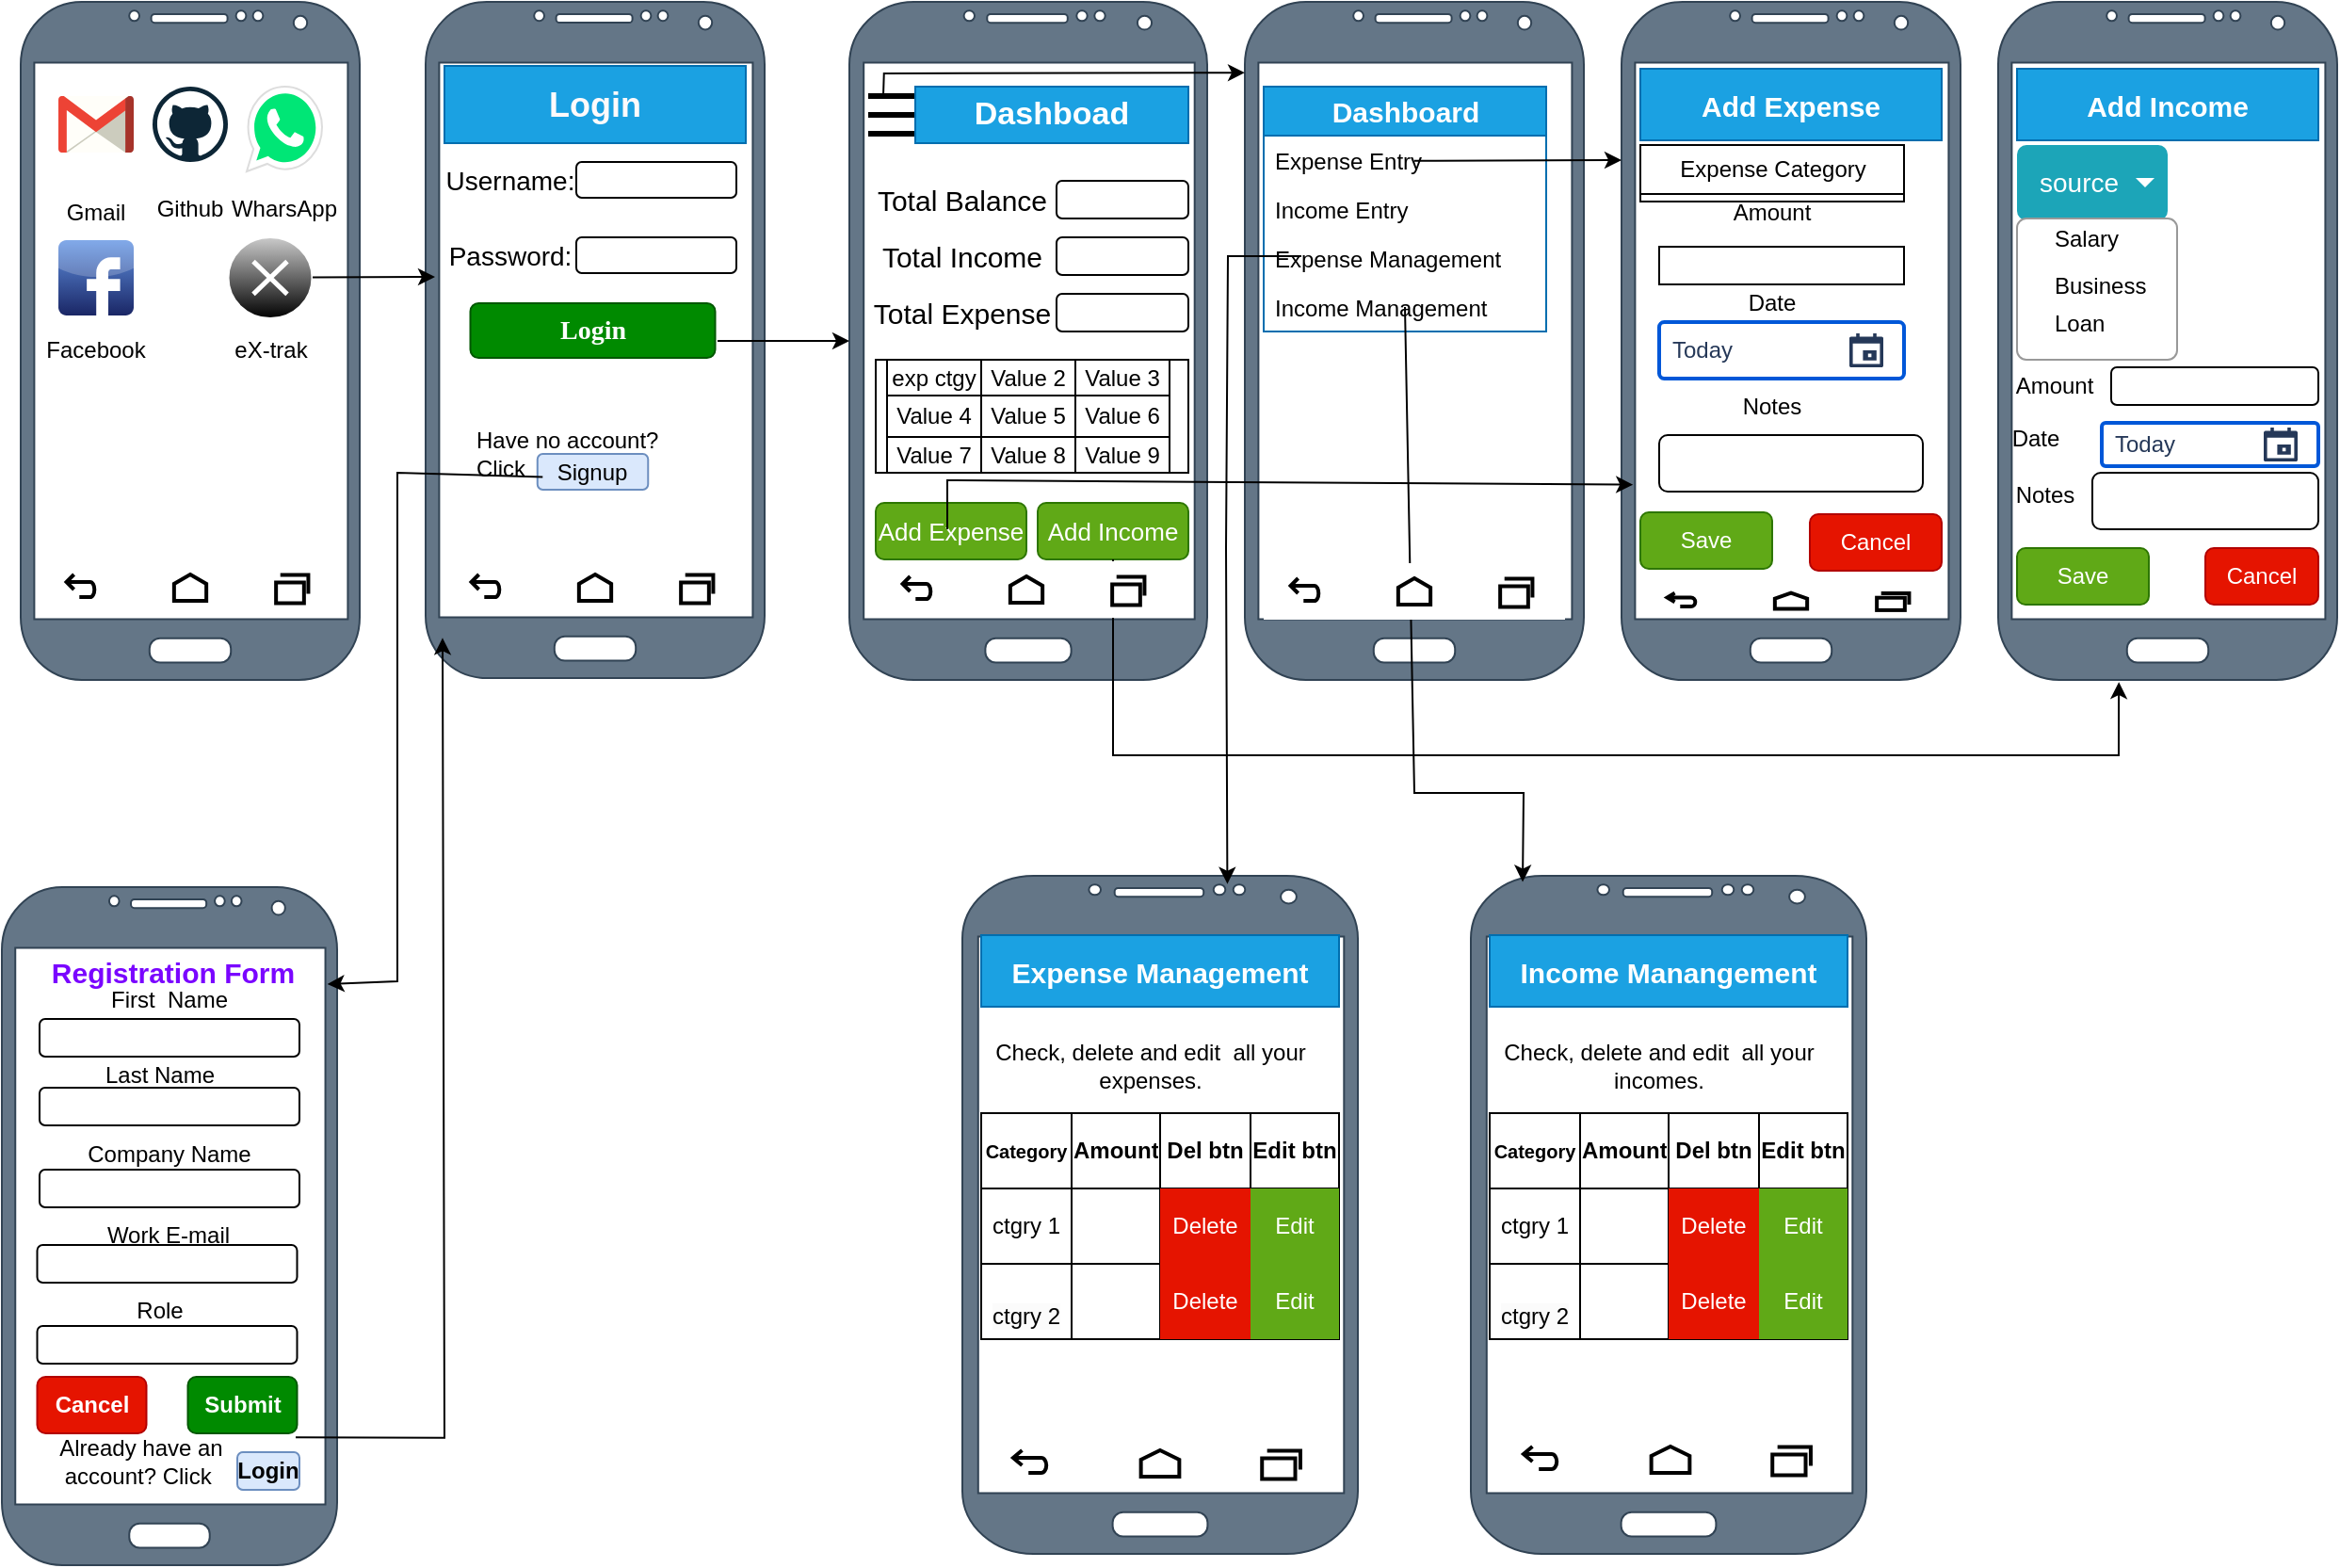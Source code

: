 <mxfile version="21.6.8" type="device">
  <diagram name="Page-1" id="UEpwQa75QT5l1mynbyUQ">
    <mxGraphModel dx="1051" dy="484" grid="1" gridSize="10" guides="1" tooltips="1" connect="1" arrows="1" fold="1" page="1" pageScale="1" pageWidth="850" pageHeight="1100" math="0" shadow="0">
      <root>
        <mxCell id="0" />
        <mxCell id="1" parent="0" />
        <mxCell id="tDKxLC9NvCPeBoZ4eB3s-1" value="" style="verticalLabelPosition=bottom;verticalAlign=top;html=1;shadow=0;dashed=0;strokeWidth=1;shape=mxgraph.android.phone2;strokeColor=#314354;fillColor=#647687;fontColor=#ffffff;" parent="1" vertex="1">
          <mxGeometry x="10" y="10" width="180" height="360" as="geometry" />
        </mxCell>
        <mxCell id="tDKxLC9NvCPeBoZ4eB3s-2" value="" style="verticalLabelPosition=bottom;verticalAlign=top;html=1;shadow=0;dashed=0;strokeWidth=1;shape=mxgraph.android.phone2;strokeColor=#314354;fillColor=#647687;fontColor=#ffffff;" parent="1" vertex="1">
          <mxGeometry x="510" y="474" width="210" height="360" as="geometry" />
        </mxCell>
        <mxCell id="tDKxLC9NvCPeBoZ4eB3s-4" value="" style="verticalLabelPosition=bottom;verticalAlign=top;html=1;shadow=0;dashed=0;strokeWidth=1;shape=mxgraph.android.phone2;strokeColor=#314354;fillColor=#647687;fontColor=#ffffff;" parent="1" vertex="1">
          <mxGeometry x="225" y="10" width="180" height="359" as="geometry" />
        </mxCell>
        <mxCell id="tDKxLC9NvCPeBoZ4eB3s-5" value="" style="verticalLabelPosition=bottom;verticalAlign=top;html=1;shadow=0;dashed=0;strokeWidth=1;shape=mxgraph.android.phone2;strokeColor=#314354;fillColor=#647687;fontColor=#ffffff;" parent="1" vertex="1">
          <mxGeometry y="480" width="178" height="360" as="geometry" />
        </mxCell>
        <mxCell id="tDKxLC9NvCPeBoZ4eB3s-6" value="" style="verticalLabelPosition=bottom;verticalAlign=top;html=1;shadow=0;dashed=0;strokeWidth=1;shape=mxgraph.android.phone2;strokeColor=#314354;fillColor=#647687;fontColor=#ffffff;" parent="1" vertex="1">
          <mxGeometry x="450" y="10" width="190" height="360" as="geometry" />
        </mxCell>
        <mxCell id="tDKxLC9NvCPeBoZ4eB3s-7" value="" style="verticalLabelPosition=bottom;verticalAlign=top;html=1;shadow=0;dashed=0;strokeWidth=1;shape=mxgraph.android.phone2;strokeColor=#314354;fillColor=#647687;fontColor=#ffffff;" parent="1" vertex="1">
          <mxGeometry x="660" y="10" width="180" height="360" as="geometry" />
        </mxCell>
        <mxCell id="tDKxLC9NvCPeBoZ4eB3s-8" value="" style="dashed=0;outlineConnect=0;html=1;align=center;labelPosition=center;verticalLabelPosition=bottom;verticalAlign=top;shape=mxgraph.weblogos.gmail" parent="1" vertex="1">
          <mxGeometry x="30" y="60" width="40" height="30" as="geometry" />
        </mxCell>
        <mxCell id="tDKxLC9NvCPeBoZ4eB3s-9" value="" style="dashed=0;outlineConnect=0;html=1;align=center;labelPosition=center;verticalLabelPosition=bottom;verticalAlign=top;shape=mxgraph.weblogos.github" parent="1" vertex="1">
          <mxGeometry x="80" y="55" width="40" height="40" as="geometry" />
        </mxCell>
        <mxCell id="tDKxLC9NvCPeBoZ4eB3s-10" value="" style="dashed=0;outlineConnect=0;html=1;align=center;labelPosition=center;verticalLabelPosition=bottom;verticalAlign=top;shape=mxgraph.weblogos.whatsapp;fillColor=#00E676;strokeColor=#dddddd" parent="1" vertex="1">
          <mxGeometry x="130" y="55" width="40" height="45" as="geometry" />
        </mxCell>
        <mxCell id="tDKxLC9NvCPeBoZ4eB3s-11" value="" style="dashed=0;outlineConnect=0;html=1;align=center;labelPosition=center;verticalLabelPosition=bottom;verticalAlign=top;shape=mxgraph.webicons.facebook;fillColor=#6294E4;gradientColor=#1A2665" parent="1" vertex="1">
          <mxGeometry x="30" y="136.5" width="40" height="40" as="geometry" />
        </mxCell>
        <mxCell id="tDKxLC9NvCPeBoZ4eB3s-12" value="" style="verticalLabelPosition=bottom;verticalAlign=top;html=1;shadow=0;dashed=0;strokeWidth=1;shape=mxgraph.ios.iDeleteApp;fillColor=#cccccc;fillColor2=#000000;strokeColor=#ffffff;sketch=0;" parent="1" vertex="1">
          <mxGeometry x="120" y="134.75" width="45" height="43.5" as="geometry" />
        </mxCell>
        <mxCell id="tDKxLC9NvCPeBoZ4eB3s-13" value="" style="endArrow=classic;html=1;rounded=0;" parent="1" edge="1">
          <mxGeometry width="50" height="50" relative="1" as="geometry">
            <mxPoint x="165" y="156.21" as="sourcePoint" />
            <mxPoint x="230" y="156" as="targetPoint" />
          </mxGeometry>
        </mxCell>
        <mxCell id="tDKxLC9NvCPeBoZ4eB3s-14" value="&lt;b&gt;&lt;font style=&quot;font-size: 15px;&quot;&gt;Registration Form&lt;/font&gt;&lt;/b&gt;" style="text;strokeColor=none;align=center;fillColor=none;html=1;verticalAlign=middle;whiteSpace=wrap;rounded=0;fontColor=#7A05FF;" parent="1" vertex="1">
          <mxGeometry x="22.5" y="510" width="135.5" height="30" as="geometry" />
        </mxCell>
        <mxCell id="tDKxLC9NvCPeBoZ4eB3s-15" value="First&amp;nbsp; Name" style="text;strokeColor=none;align=center;fillColor=none;html=1;verticalAlign=middle;whiteSpace=wrap;rounded=0;" parent="1" vertex="1">
          <mxGeometry x="55" y="525" width="68" height="30" as="geometry" />
        </mxCell>
        <mxCell id="tDKxLC9NvCPeBoZ4eB3s-18" value="Last Name" style="text;strokeColor=none;align=center;fillColor=none;html=1;verticalAlign=middle;whiteSpace=wrap;rounded=0;" parent="1" vertex="1">
          <mxGeometry x="50" y="565" width="68" height="30" as="geometry" />
        </mxCell>
        <mxCell id="tDKxLC9NvCPeBoZ4eB3s-19" value="Company Name" style="text;strokeColor=none;align=center;fillColor=none;html=1;verticalAlign=middle;whiteSpace=wrap;rounded=0;" parent="1" vertex="1">
          <mxGeometry x="40" y="606.5" width="98" height="30" as="geometry" />
        </mxCell>
        <mxCell id="tDKxLC9NvCPeBoZ4eB3s-20" value="Work E-mail" style="text;strokeColor=none;align=center;fillColor=none;html=1;verticalAlign=middle;whiteSpace=wrap;rounded=0;" parent="1" vertex="1">
          <mxGeometry x="47.5" y="650" width="80.5" height="30" as="geometry" />
        </mxCell>
        <mxCell id="tDKxLC9NvCPeBoZ4eB3s-21" value="Role" style="text;strokeColor=none;align=center;fillColor=none;html=1;verticalAlign=middle;whiteSpace=wrap;rounded=0;" parent="1" vertex="1">
          <mxGeometry x="55" y="690" width="58" height="30" as="geometry" />
        </mxCell>
        <mxCell id="tDKxLC9NvCPeBoZ4eB3s-23" value="" style="whiteSpace=wrap;html=1;rounded=1;" parent="1" vertex="1">
          <mxGeometry x="20" y="550" width="138" height="20" as="geometry" />
        </mxCell>
        <mxCell id="tDKxLC9NvCPeBoZ4eB3s-24" value="" style="whiteSpace=wrap;html=1;rounded=1;" parent="1" vertex="1">
          <mxGeometry x="20" y="586.5" width="138" height="20" as="geometry" />
        </mxCell>
        <mxCell id="tDKxLC9NvCPeBoZ4eB3s-26" value="" style="whiteSpace=wrap;html=1;rounded=1;" parent="1" vertex="1">
          <mxGeometry x="20" y="630" width="138" height="20" as="geometry" />
        </mxCell>
        <mxCell id="tDKxLC9NvCPeBoZ4eB3s-27" value="" style="whiteSpace=wrap;html=1;rounded=1;" parent="1" vertex="1">
          <mxGeometry x="18.75" y="670" width="138" height="20" as="geometry" />
        </mxCell>
        <mxCell id="tDKxLC9NvCPeBoZ4eB3s-28" value="" style="whiteSpace=wrap;html=1;rounded=1;" parent="1" vertex="1">
          <mxGeometry x="18.75" y="713" width="138" height="20" as="geometry" />
        </mxCell>
        <mxCell id="tDKxLC9NvCPeBoZ4eB3s-29" value="&lt;b&gt;Cancel&lt;/b&gt;" style="whiteSpace=wrap;html=1;rounded=1;fillColor=#e51400;fontColor=#ffffff;strokeColor=#B20000;" parent="1" vertex="1">
          <mxGeometry x="18.75" y="740" width="58" height="30" as="geometry" />
        </mxCell>
        <mxCell id="tDKxLC9NvCPeBoZ4eB3s-30" value="&lt;b&gt;Submit&lt;/b&gt;" style="whiteSpace=wrap;html=1;rounded=1;fillColor=#008a00;fontColor=#ffffff;strokeColor=#005700;" parent="1" vertex="1">
          <mxGeometry x="98.75" y="740" width="58" height="30" as="geometry" />
        </mxCell>
        <mxCell id="tDKxLC9NvCPeBoZ4eB3s-36" value="" style="endArrow=none;html=1;rounded=0;strokeWidth=3;" parent="1" edge="1">
          <mxGeometry width="50" height="50" relative="1" as="geometry">
            <mxPoint x="670" y="60" as="sourcePoint" />
            <mxPoint x="700" y="60" as="targetPoint" />
          </mxGeometry>
        </mxCell>
        <mxCell id="tDKxLC9NvCPeBoZ4eB3s-37" value="" style="endArrow=none;html=1;rounded=0;strokeWidth=3;" parent="1" edge="1">
          <mxGeometry width="50" height="50" relative="1" as="geometry">
            <mxPoint x="670" y="70" as="sourcePoint" />
            <mxPoint x="700" y="70" as="targetPoint" />
          </mxGeometry>
        </mxCell>
        <mxCell id="tDKxLC9NvCPeBoZ4eB3s-38" value="" style="endArrow=none;html=1;rounded=0;strokeWidth=3;" parent="1" edge="1">
          <mxGeometry width="50" height="50" relative="1" as="geometry">
            <mxPoint x="670" y="80" as="sourcePoint" />
            <mxPoint x="700" y="80" as="targetPoint" />
          </mxGeometry>
        </mxCell>
        <mxCell id="tDKxLC9NvCPeBoZ4eB3s-39" value="" style="endArrow=none;html=1;rounded=0;strokeWidth=3;" parent="1" edge="1">
          <mxGeometry width="50" height="50" relative="1" as="geometry">
            <mxPoint x="460" y="60" as="sourcePoint" />
            <mxPoint x="490" y="60" as="targetPoint" />
          </mxGeometry>
        </mxCell>
        <mxCell id="tDKxLC9NvCPeBoZ4eB3s-40" value="" style="endArrow=none;html=1;rounded=0;strokeWidth=3;" parent="1" edge="1">
          <mxGeometry width="50" height="50" relative="1" as="geometry">
            <mxPoint x="460" y="70" as="sourcePoint" />
            <mxPoint x="490" y="70" as="targetPoint" />
          </mxGeometry>
        </mxCell>
        <mxCell id="tDKxLC9NvCPeBoZ4eB3s-41" value="" style="endArrow=none;html=1;rounded=0;strokeWidth=3;" parent="1" edge="1">
          <mxGeometry width="50" height="50" relative="1" as="geometry">
            <mxPoint x="460" y="80" as="sourcePoint" />
            <mxPoint x="490" y="80" as="targetPoint" />
          </mxGeometry>
        </mxCell>
        <mxCell id="tDKxLC9NvCPeBoZ4eB3s-46" value="eX-trak" style="text;strokeColor=none;align=center;fillColor=none;html=1;verticalAlign=middle;whiteSpace=wrap;rounded=0;" parent="1" vertex="1">
          <mxGeometry x="112.5" y="180" width="60" height="30" as="geometry" />
        </mxCell>
        <mxCell id="tDKxLC9NvCPeBoZ4eB3s-47" value="Facebook" style="text;strokeColor=none;align=center;fillColor=none;html=1;verticalAlign=middle;whiteSpace=wrap;rounded=0;" parent="1" vertex="1">
          <mxGeometry x="20" y="180" width="60" height="30" as="geometry" />
        </mxCell>
        <mxCell id="tDKxLC9NvCPeBoZ4eB3s-48" value="WharsApp" style="text;strokeColor=none;align=center;fillColor=none;html=1;verticalAlign=middle;whiteSpace=wrap;rounded=0;" parent="1" vertex="1">
          <mxGeometry x="120" y="104.75" width="60" height="30" as="geometry" />
        </mxCell>
        <mxCell id="tDKxLC9NvCPeBoZ4eB3s-49" value="Github" style="text;strokeColor=none;align=center;fillColor=none;html=1;verticalAlign=middle;whiteSpace=wrap;rounded=0;" parent="1" vertex="1">
          <mxGeometry x="70" y="104.75" width="60" height="30" as="geometry" />
        </mxCell>
        <mxCell id="tDKxLC9NvCPeBoZ4eB3s-50" value="Gmail" style="text;strokeColor=none;align=center;fillColor=none;html=1;verticalAlign=middle;whiteSpace=wrap;rounded=0;" parent="1" vertex="1">
          <mxGeometry x="20" y="106.5" width="60" height="30" as="geometry" />
        </mxCell>
        <mxCell id="1gw-fjKuX4rpCVe3R7ao-1" value="&lt;b&gt;&lt;font style=&quot;font-size: 15px;&quot;&gt;Dashboard&lt;/font&gt;&lt;/b&gt;" style="swimlane;fontStyle=0;childLayout=stackLayout;horizontal=1;startSize=26;fillColor=#1ba1e2;horizontalStack=0;resizeParent=1;resizeParentMax=0;resizeLast=0;collapsible=1;marginBottom=0;html=1;fontColor=#FFFFFF;strokeColor=#006EAF;" parent="1" vertex="1">
          <mxGeometry x="670" y="55" width="150" height="130" as="geometry">
            <mxRectangle x="670" y="55" width="120" height="30" as="alternateBounds" />
          </mxGeometry>
        </mxCell>
        <mxCell id="1gw-fjKuX4rpCVe3R7ao-2" value="Expense Entry" style="text;strokeColor=none;fillColor=none;align=left;verticalAlign=top;spacingLeft=4;spacingRight=4;overflow=hidden;rotatable=0;points=[[0,0.5],[1,0.5]];portConstraint=eastwest;whiteSpace=wrap;html=1;" parent="1gw-fjKuX4rpCVe3R7ao-1" vertex="1">
          <mxGeometry y="26" width="150" height="26" as="geometry" />
        </mxCell>
        <mxCell id="1gw-fjKuX4rpCVe3R7ao-3" value="Income Entry" style="text;strokeColor=none;fillColor=none;align=left;verticalAlign=top;spacingLeft=4;spacingRight=4;overflow=hidden;rotatable=0;points=[[0,0.5],[1,0.5]];portConstraint=eastwest;whiteSpace=wrap;html=1;" parent="1gw-fjKuX4rpCVe3R7ao-1" vertex="1">
          <mxGeometry y="52" width="150" height="26" as="geometry" />
        </mxCell>
        <mxCell id="My3xGEA-vO20KiPbaAir-458" value="" style="endArrow=classic;html=1;rounded=0;entryX=0.67;entryY=0.012;entryDx=0;entryDy=0;entryPerimeter=0;" parent="1gw-fjKuX4rpCVe3R7ao-1" target="tDKxLC9NvCPeBoZ4eB3s-2" edge="1">
          <mxGeometry width="50" height="50" relative="1" as="geometry">
            <mxPoint x="20" y="90" as="sourcePoint" />
            <mxPoint x="70" y="40" as="targetPoint" />
            <Array as="points">
              <mxPoint x="-19" y="90" />
              <mxPoint x="-20" y="245" />
            </Array>
          </mxGeometry>
        </mxCell>
        <mxCell id="1gw-fjKuX4rpCVe3R7ao-4" value="Expense Management" style="text;strokeColor=none;fillColor=none;align=left;verticalAlign=top;spacingLeft=4;spacingRight=4;overflow=hidden;rotatable=0;points=[[0,0.5],[1,0.5]];portConstraint=eastwest;whiteSpace=wrap;html=1;" parent="1gw-fjKuX4rpCVe3R7ao-1" vertex="1">
          <mxGeometry y="78" width="150" height="26" as="geometry" />
        </mxCell>
        <mxCell id="1gw-fjKuX4rpCVe3R7ao-10" value="Income Management" style="text;strokeColor=none;fillColor=none;align=left;verticalAlign=top;spacingLeft=4;spacingRight=4;overflow=hidden;rotatable=0;points=[[0,0.5],[1,0.5]];portConstraint=eastwest;whiteSpace=wrap;html=1;" parent="1gw-fjKuX4rpCVe3R7ao-1" vertex="1">
          <mxGeometry y="104" width="150" height="26" as="geometry" />
        </mxCell>
        <mxCell id="1gw-fjKuX4rpCVe3R7ao-15" value="Already have an account? Click&amp;nbsp;" style="text;strokeColor=none;align=center;fillColor=none;html=1;verticalAlign=middle;whiteSpace=wrap;rounded=0;" parent="1" vertex="1">
          <mxGeometry x="10" y="770" width="128" height="30" as="geometry" />
        </mxCell>
        <mxCell id="1gw-fjKuX4rpCVe3R7ao-16" value="&lt;b&gt;Login&lt;/b&gt;" style="whiteSpace=wrap;html=1;rounded=1;fillColor=#dae8fc;strokeColor=#6c8ebf;" parent="1" vertex="1">
          <mxGeometry x="125" y="780" width="33" height="20" as="geometry" />
        </mxCell>
        <mxCell id="vx7KueXeXOQ_gnUGrTru-2" value="&lt;b&gt;&lt;font style=&quot;font-size: 18px;&quot;&gt;Login&lt;/font&gt;&lt;/b&gt;" style="text;strokeColor=#006EAF;align=center;fillColor=#1ba1e2;html=1;verticalAlign=middle;whiteSpace=wrap;rounded=0;fontColor=#FFFAFB;" parent="1" vertex="1">
          <mxGeometry x="235" y="44" width="160" height="41" as="geometry" />
        </mxCell>
        <mxCell id="vx7KueXeXOQ_gnUGrTru-3" value="&lt;font style=&quot;font-size: 14px;&quot;&gt;Username:&lt;/font&gt;" style="text;strokeColor=none;align=center;fillColor=none;html=1;verticalAlign=middle;whiteSpace=wrap;rounded=0;" parent="1" vertex="1">
          <mxGeometry x="240" y="90" width="60" height="29" as="geometry" />
        </mxCell>
        <mxCell id="vx7KueXeXOQ_gnUGrTru-5" value="" style="whiteSpace=wrap;html=1;rounded=1;" parent="1" vertex="1">
          <mxGeometry x="305" y="95" width="85" height="19" as="geometry" />
        </mxCell>
        <mxCell id="vx7KueXeXOQ_gnUGrTru-6" value="&lt;font style=&quot;font-size: 14px;&quot;&gt;Password:&lt;/font&gt;" style="text;strokeColor=none;align=center;fillColor=none;html=1;verticalAlign=middle;whiteSpace=wrap;rounded=0;" parent="1" vertex="1">
          <mxGeometry x="240" y="130" width="60" height="29" as="geometry" />
        </mxCell>
        <mxCell id="vx7KueXeXOQ_gnUGrTru-8" value="" style="whiteSpace=wrap;html=1;rounded=1;" parent="1" vertex="1">
          <mxGeometry x="305" y="135" width="85" height="19" as="geometry" />
        </mxCell>
        <mxCell id="vx7KueXeXOQ_gnUGrTru-9" value="&lt;font face=&quot;Verdana&quot; style=&quot;font-size: 14px;&quot;&gt;&lt;b&gt;Login&lt;/b&gt;&lt;/font&gt;" style="whiteSpace=wrap;html=1;rounded=1;fillColor=#008a00;fontColor=#ffffff;strokeColor=#005700;" parent="1" vertex="1">
          <mxGeometry x="248.75" y="170" width="130" height="29" as="geometry" />
        </mxCell>
        <mxCell id="vx7KueXeXOQ_gnUGrTru-10" value="Have no account? Click&amp;nbsp;" style="text;strokeColor=none;align=left;fillColor=none;html=1;verticalAlign=middle;whiteSpace=wrap;rounded=0;" parent="1" vertex="1">
          <mxGeometry x="250" y="230" width="130" height="39" as="geometry" />
        </mxCell>
        <mxCell id="vx7KueXeXOQ_gnUGrTru-11" value="Signup" style="whiteSpace=wrap;html=1;rounded=1;fillColor=#dae8fc;strokeColor=#6c8ebf;" parent="1" vertex="1">
          <mxGeometry x="284.38" y="250" width="58.75" height="19" as="geometry" />
        </mxCell>
        <mxCell id="Rzn8Hp6M5OzKj84DvB4l-2" value="" style="verticalLabelPosition=bottom;verticalAlign=top;html=1;shadow=0;dashed=0;strokeWidth=1;shape=mxgraph.android.phone2;strokeColor=#314354;fillColor=#647687;fontColor=#ffffff;" parent="1" vertex="1">
          <mxGeometry x="780" y="474" width="210" height="360" as="geometry" />
        </mxCell>
        <mxCell id="Rzn8Hp6M5OzKj84DvB4l-4" value="" style="verticalLabelPosition=bottom;verticalAlign=top;html=1;shadow=0;dashed=0;strokeWidth=1;shape=mxgraph.android.phone2;strokeColor=#314354;fillColor=#647687;fontColor=#ffffff;" parent="1" vertex="1">
          <mxGeometry x="1060" y="10" width="180" height="360" as="geometry" />
        </mxCell>
        <mxCell id="Rzn8Hp6M5OzKj84DvB4l-5" value="" style="verticalLabelPosition=bottom;verticalAlign=top;html=1;shadow=0;dashed=0;strokeWidth=1;shape=mxgraph.android.phone2;strokeColor=#314354;fillColor=#647687;fontColor=#ffffff;" parent="1" vertex="1">
          <mxGeometry x="860" y="10" width="180" height="360" as="geometry" />
        </mxCell>
        <mxCell id="My3xGEA-vO20KiPbaAir-1" value="" style="endArrow=classic;html=1;rounded=0;entryX=0.3;entryY=0.994;entryDx=0;entryDy=0;entryPerimeter=0;exitX=1;exitY=0.75;exitDx=0;exitDy=0;" parent="1" edge="1">
          <mxGeometry width="50" height="50" relative="1" as="geometry">
            <mxPoint x="156" y="772.18" as="sourcePoint" />
            <mxPoint x="234" y="347.676" as="targetPoint" />
            <Array as="points">
              <mxPoint x="235" y="772.33" />
            </Array>
          </mxGeometry>
        </mxCell>
        <mxCell id="My3xGEA-vO20KiPbaAir-2" value="" style="endArrow=classic;html=1;rounded=0;entryX=0.971;entryY=0.143;entryDx=0;entryDy=0;entryPerimeter=0;" parent="1" target="tDKxLC9NvCPeBoZ4eB3s-5" edge="1">
          <mxGeometry width="50" height="50" relative="1" as="geometry">
            <mxPoint x="287.15" y="262.28" as="sourcePoint" />
            <mxPoint x="60.002" y="480" as="targetPoint" />
            <Array as="points">
              <mxPoint x="210" y="260" />
              <mxPoint x="210" y="530" />
            </Array>
          </mxGeometry>
        </mxCell>
        <mxCell id="My3xGEA-vO20KiPbaAir-3" value="" style="endArrow=classic;html=1;rounded=0;entryX=0.009;entryY=0.321;entryDx=0;entryDy=0;entryPerimeter=0;" parent="1" edge="1">
          <mxGeometry width="50" height="50" relative="1" as="geometry">
            <mxPoint x="468" y="60" as="sourcePoint" />
            <mxPoint x="660.0" y="47.56" as="targetPoint" />
            <Array as="points">
              <mxPoint x="468.38" y="48" />
            </Array>
          </mxGeometry>
        </mxCell>
        <mxCell id="Rzn8Hp6M5OzKj84DvB4l-6" value="Dashboad" style="text;strokeColor=#006EAF;align=center;fillColor=#1ba1e2;html=1;verticalAlign=middle;whiteSpace=wrap;rounded=0;fontSize=17;fontColor=#ffffff;fontStyle=1" parent="1" vertex="1">
          <mxGeometry x="485" y="55" width="145" height="30" as="geometry" />
        </mxCell>
        <mxCell id="My3xGEA-vO20KiPbaAir-5" value="&lt;span style=&quot;font-size: 15px;&quot;&gt;Total Balance&lt;/span&gt;" style="text;strokeColor=none;align=center;fillColor=none;html=1;verticalAlign=middle;whiteSpace=wrap;rounded=0;" parent="1" vertex="1">
          <mxGeometry x="450" y="100" width="120" height="30" as="geometry" />
        </mxCell>
        <mxCell id="My3xGEA-vO20KiPbaAir-6" value="&lt;span style=&quot;font-size: 15px;&quot;&gt;Total Income&lt;/span&gt;" style="text;strokeColor=none;align=center;fillColor=none;html=1;verticalAlign=middle;whiteSpace=wrap;rounded=0;" parent="1" vertex="1">
          <mxGeometry x="450" y="130" width="120" height="30" as="geometry" />
        </mxCell>
        <mxCell id="My3xGEA-vO20KiPbaAir-7" value="&lt;span style=&quot;font-size: 15px;&quot;&gt;Total Expense&lt;/span&gt;" style="text;strokeColor=none;align=center;fillColor=none;html=1;verticalAlign=middle;whiteSpace=wrap;rounded=0;" parent="1" vertex="1">
          <mxGeometry x="450" y="160" width="120" height="30" as="geometry" />
        </mxCell>
        <mxCell id="My3xGEA-vO20KiPbaAir-10" value="&lt;font style=&quot;font-size: 13px;&quot;&gt;Add Income&lt;/font&gt;" style="whiteSpace=wrap;html=1;rounded=1;fillColor=#60a917;fontColor=#ffffff;strokeColor=#2D7600;" parent="1" vertex="1">
          <mxGeometry x="550" y="276" width="80" height="30" as="geometry" />
        </mxCell>
        <mxCell id="My3xGEA-vO20KiPbaAir-11" value="&lt;font style=&quot;font-size: 13px;&quot;&gt;Add Expense&lt;/font&gt;" style="whiteSpace=wrap;html=1;rounded=1;fillColor=#60a917;strokeColor=#2D7600;fontColor=#ffffff;fontStyle=0" parent="1" vertex="1">
          <mxGeometry x="464" y="276" width="80" height="30" as="geometry" />
        </mxCell>
        <mxCell id="My3xGEA-vO20KiPbaAir-13" value="" style="whiteSpace=wrap;html=1;rounded=1;" parent="1" vertex="1">
          <mxGeometry x="560" y="105" width="70" height="20" as="geometry" />
        </mxCell>
        <mxCell id="My3xGEA-vO20KiPbaAir-14" value="" style="whiteSpace=wrap;html=1;rounded=1;" parent="1" vertex="1">
          <mxGeometry x="560" y="135" width="70" height="20" as="geometry" />
        </mxCell>
        <mxCell id="My3xGEA-vO20KiPbaAir-15" value="" style="whiteSpace=wrap;html=1;rounded=1;" parent="1" vertex="1">
          <mxGeometry x="560" y="165" width="70" height="20" as="geometry" />
        </mxCell>
        <mxCell id="My3xGEA-vO20KiPbaAir-16" value="" style="endArrow=classic;html=1;rounded=0;entryX=0;entryY=1;entryDx=0;entryDy=0;" parent="1" target="My3xGEA-vO20KiPbaAir-7" edge="1">
          <mxGeometry width="50" height="50" relative="1" as="geometry">
            <mxPoint x="380" y="190" as="sourcePoint" />
            <mxPoint x="430" y="140" as="targetPoint" />
          </mxGeometry>
        </mxCell>
        <mxCell id="My3xGEA-vO20KiPbaAir-17" value="Add Expense" style="text;strokeColor=#006EAF;align=center;fillColor=#1ba1e2;html=1;verticalAlign=middle;whiteSpace=wrap;rounded=0;fontColor=#ffffff;fontSize=15;fontStyle=1" parent="1" vertex="1">
          <mxGeometry x="870" y="45.5" width="160" height="38" as="geometry" />
        </mxCell>
        <mxCell id="My3xGEA-vO20KiPbaAir-18" value="Expense Category" style="swimlane;fontStyle=0;childLayout=stackLayout;horizontal=1;startSize=26;fillColor=none;horizontalStack=0;resizeParent=1;resizeParentMax=0;resizeLast=0;collapsible=1;marginBottom=0;html=1;" parent="1" vertex="1" collapsed="1">
          <mxGeometry x="870" y="86" width="140" height="30" as="geometry">
            <mxRectangle x="870" y="86" width="140" height="104" as="alternateBounds" />
          </mxGeometry>
        </mxCell>
        <mxCell id="My3xGEA-vO20KiPbaAir-19" value="Rent" style="text;strokeColor=none;fillColor=none;align=left;verticalAlign=top;spacingLeft=4;spacingRight=4;overflow=hidden;rotatable=0;points=[[0,0.5],[1,0.5]];portConstraint=eastwest;whiteSpace=wrap;html=1;" parent="My3xGEA-vO20KiPbaAir-18" vertex="1">
          <mxGeometry y="26" width="140" height="26" as="geometry" />
        </mxCell>
        <mxCell id="My3xGEA-vO20KiPbaAir-20" value="Water" style="text;strokeColor=none;fillColor=none;align=left;verticalAlign=top;spacingLeft=4;spacingRight=4;overflow=hidden;rotatable=0;points=[[0,0.5],[1,0.5]];portConstraint=eastwest;whiteSpace=wrap;html=1;" parent="My3xGEA-vO20KiPbaAir-18" vertex="1">
          <mxGeometry y="52" width="140" height="26" as="geometry" />
        </mxCell>
        <mxCell id="My3xGEA-vO20KiPbaAir-21" value="Electricity" style="text;strokeColor=none;fillColor=none;align=left;verticalAlign=top;spacingLeft=4;spacingRight=4;overflow=hidden;rotatable=0;points=[[0,0.5],[1,0.5]];portConstraint=eastwest;whiteSpace=wrap;html=1;" parent="My3xGEA-vO20KiPbaAir-18" vertex="1">
          <mxGeometry y="78" width="140" height="26" as="geometry" />
        </mxCell>
        <mxCell id="My3xGEA-vO20KiPbaAir-22" value="Amount" style="text;strokeColor=none;align=center;fillColor=none;html=1;verticalAlign=middle;whiteSpace=wrap;rounded=0;" parent="1" vertex="1">
          <mxGeometry x="880" y="106.5" width="120" height="30" as="geometry" />
        </mxCell>
        <mxCell id="My3xGEA-vO20KiPbaAir-23" value="" style="whiteSpace=wrap;html=1;rounded=0;" parent="1" vertex="1">
          <mxGeometry x="880" y="140" width="130" height="20" as="geometry" />
        </mxCell>
        <mxCell id="My3xGEA-vO20KiPbaAir-24" value="Date" style="text;strokeColor=none;align=center;fillColor=none;html=1;verticalAlign=middle;whiteSpace=wrap;rounded=0;" parent="1" vertex="1">
          <mxGeometry x="910" y="155" width="60" height="30" as="geometry" />
        </mxCell>
        <mxCell id="My3xGEA-vO20KiPbaAir-26" value="Today" style="rounded=1;arcSize=9;fillColor=#ffffff;align=left;spacingLeft=5;strokeColor=#0057D8;html=1;strokeWidth=2;fontColor=#253858;fontSize=12" parent="1" vertex="1">
          <mxGeometry x="880" y="180" width="130" height="30" as="geometry" />
        </mxCell>
        <mxCell id="My3xGEA-vO20KiPbaAir-27" value="" style="shape=mxgraph.gmdl.calendar;fillColor=#253858;strokeColor=none" parent="My3xGEA-vO20KiPbaAir-26" vertex="1">
          <mxGeometry x="1" y="0.5" width="18" height="18" relative="1" as="geometry">
            <mxPoint x="-29" y="-9" as="offset" />
          </mxGeometry>
        </mxCell>
        <mxCell id="My3xGEA-vO20KiPbaAir-81" value="Notes" style="text;strokeColor=none;align=center;fillColor=none;html=1;verticalAlign=middle;whiteSpace=wrap;rounded=0;" parent="1" vertex="1">
          <mxGeometry x="910" y="210" width="60" height="30" as="geometry" />
        </mxCell>
        <mxCell id="My3xGEA-vO20KiPbaAir-82" value="" style="whiteSpace=wrap;html=1;rounded=1;" parent="1" vertex="1">
          <mxGeometry x="880" y="240" width="140" height="30" as="geometry" />
        </mxCell>
        <mxCell id="My3xGEA-vO20KiPbaAir-83" value="Save" style="whiteSpace=wrap;html=1;rounded=1;fillColor=#60a917;fontColor=#ffffff;strokeColor=#2D7600;" parent="1" vertex="1">
          <mxGeometry x="870" y="281" width="70" height="30" as="geometry" />
        </mxCell>
        <mxCell id="My3xGEA-vO20KiPbaAir-84" value="Cancel" style="whiteSpace=wrap;html=1;rounded=1;fillColor=#e51400;fontColor=#ffffff;strokeColor=#B20000;" parent="1" vertex="1">
          <mxGeometry x="960" y="282" width="70" height="30" as="geometry" />
        </mxCell>
        <mxCell id="My3xGEA-vO20KiPbaAir-86" value="" style="endArrow=classic;html=1;rounded=0;exitX=0.625;exitY=0;exitDx=0;exitDy=0;exitPerimeter=0;entryX=0.034;entryY=0.712;entryDx=0;entryDy=0;entryPerimeter=0;" parent="1" target="Rzn8Hp6M5OzKj84DvB4l-5" edge="1">
          <mxGeometry width="50" height="50" relative="1" as="geometry">
            <mxPoint x="502" y="290" as="sourcePoint" />
            <mxPoint x="850" y="261.54" as="targetPoint" />
            <Array as="points">
              <mxPoint x="502" y="264" />
            </Array>
          </mxGeometry>
        </mxCell>
        <mxCell id="My3xGEA-vO20KiPbaAir-87" value="" style="endArrow=classic;html=1;rounded=0;entryX=0.356;entryY=1.003;entryDx=0;entryDy=0;entryPerimeter=0;" parent="1" source="My3xGEA-vO20KiPbaAir-10" target="Rzn8Hp6M5OzKj84DvB4l-4" edge="1">
          <mxGeometry width="50" height="50" relative="1" as="geometry">
            <mxPoint x="780" y="270" as="sourcePoint" />
            <mxPoint x="1110" y="400" as="targetPoint" />
            <Array as="points">
              <mxPoint x="590" y="410" />
              <mxPoint x="1124" y="410" />
            </Array>
          </mxGeometry>
        </mxCell>
        <mxCell id="My3xGEA-vO20KiPbaAir-88" value="" style="endArrow=classic;html=1;rounded=0;" parent="1" edge="1">
          <mxGeometry width="50" height="50" relative="1" as="geometry">
            <mxPoint x="750" y="94.38" as="sourcePoint" />
            <mxPoint x="860" y="94" as="targetPoint" />
          </mxGeometry>
        </mxCell>
        <mxCell id="My3xGEA-vO20KiPbaAir-90" value="Add Income" style="text;strokeColor=#006EAF;align=center;fillColor=#1ba1e2;html=1;verticalAlign=middle;whiteSpace=wrap;rounded=0;fontColor=#ffffff;fontSize=15;fontStyle=1" parent="1" vertex="1">
          <mxGeometry x="1070" y="45.5" width="160" height="38" as="geometry" />
        </mxCell>
        <mxCell id="My3xGEA-vO20KiPbaAir-128" value="source" style="html=1;shadow=0;dashed=0;shape=mxgraph.bootstrap.rrect;rSize=5;strokeColor=none;strokeWidth=1;fillColor=#1CA5B8;fontColor=#ffffff;whiteSpace=wrap;align=left;verticalAlign=middle;fontStyle=0;fontSize=14;spacingLeft=10;" parent="1" vertex="1">
          <mxGeometry x="1070" y="86" width="80" height="40" as="geometry" />
        </mxCell>
        <mxCell id="My3xGEA-vO20KiPbaAir-129" value="" style="shape=triangle;direction=south;fillColor=#ffffff;strokeColor=none;perimeter=none;" parent="My3xGEA-vO20KiPbaAir-128" vertex="1">
          <mxGeometry x="1" y="0.5" width="10" height="5" relative="1" as="geometry">
            <mxPoint x="-17" y="-2.5" as="offset" />
          </mxGeometry>
        </mxCell>
        <mxCell id="My3xGEA-vO20KiPbaAir-130" value="" style="html=1;shadow=0;dashed=0;shape=mxgraph.bootstrap.rrect;rSize=5;fillColor=#ffffff;strokeColor=#999999;" parent="1" vertex="1">
          <mxGeometry x="1070" y="125" width="85" height="75" as="geometry" />
        </mxCell>
        <mxCell id="My3xGEA-vO20KiPbaAir-131" value="Salary" style="fillColor=none;strokeColor=none;align=left;spacing=20;fontSize=12;" parent="My3xGEA-vO20KiPbaAir-130" vertex="1">
          <mxGeometry width="170" height="20" relative="1" as="geometry">
            <mxPoint as="offset" />
          </mxGeometry>
        </mxCell>
        <mxCell id="My3xGEA-vO20KiPbaAir-132" value="Business" style="fillColor=none;strokeColor=none;align=left;spacing=20;fontSize=12;" parent="My3xGEA-vO20KiPbaAir-130" vertex="1">
          <mxGeometry width="170" height="20" relative="1" as="geometry">
            <mxPoint y="25" as="offset" />
          </mxGeometry>
        </mxCell>
        <mxCell id="My3xGEA-vO20KiPbaAir-136" value="Loan" style="fillColor=none;strokeColor=none;align=left;spacing=20;fontSize=12;" parent="My3xGEA-vO20KiPbaAir-130" vertex="1">
          <mxGeometry y="45" width="87.576" height="20" as="geometry" />
        </mxCell>
        <mxCell id="My3xGEA-vO20KiPbaAir-137" value="Amount" style="text;strokeColor=none;align=center;fillColor=none;html=1;verticalAlign=middle;whiteSpace=wrap;rounded=0;" parent="1" vertex="1">
          <mxGeometry x="1060" y="199" width="60" height="30" as="geometry" />
        </mxCell>
        <mxCell id="My3xGEA-vO20KiPbaAir-138" value="" style="whiteSpace=wrap;html=1;rounded=1;" parent="1" vertex="1">
          <mxGeometry x="1120" y="204" width="110" height="20" as="geometry" />
        </mxCell>
        <mxCell id="My3xGEA-vO20KiPbaAir-139" value="Date" style="text;strokeColor=none;align=center;fillColor=none;html=1;verticalAlign=middle;whiteSpace=wrap;rounded=0;" parent="1" vertex="1">
          <mxGeometry x="1050" y="227" width="60" height="30" as="geometry" />
        </mxCell>
        <mxCell id="My3xGEA-vO20KiPbaAir-145" value="Today" style="rounded=1;arcSize=9;fillColor=#ffffff;align=left;spacingLeft=5;strokeColor=#0057D8;html=1;strokeWidth=2;fontColor=#253858;fontSize=12" parent="1" vertex="1">
          <mxGeometry x="1115" y="233.5" width="115" height="23" as="geometry" />
        </mxCell>
        <mxCell id="My3xGEA-vO20KiPbaAir-146" value="" style="shape=mxgraph.gmdl.calendar;fillColor=#253858;strokeColor=none" parent="My3xGEA-vO20KiPbaAir-145" vertex="1">
          <mxGeometry x="1" y="0.5" width="18" height="18" relative="1" as="geometry">
            <mxPoint x="-29" y="-9" as="offset" />
          </mxGeometry>
        </mxCell>
        <mxCell id="My3xGEA-vO20KiPbaAir-200" value="Notes" style="text;strokeColor=none;align=center;fillColor=none;html=1;verticalAlign=middle;whiteSpace=wrap;rounded=0;" parent="1" vertex="1">
          <mxGeometry x="1055" y="257" width="60" height="30" as="geometry" />
        </mxCell>
        <mxCell id="My3xGEA-vO20KiPbaAir-201" value="" style="whiteSpace=wrap;html=1;rounded=1;" parent="1" vertex="1">
          <mxGeometry x="1110" y="260" width="120" height="30" as="geometry" />
        </mxCell>
        <mxCell id="My3xGEA-vO20KiPbaAir-203" value="Save" style="whiteSpace=wrap;html=1;rounded=1;fillColor=#60a917;fontColor=#ffffff;strokeColor=#2D7600;" parent="1" vertex="1">
          <mxGeometry x="1070" y="300" width="70" height="30" as="geometry" />
        </mxCell>
        <mxCell id="My3xGEA-vO20KiPbaAir-204" value="Cancel" style="whiteSpace=wrap;html=1;rounded=1;fillColor=#e51400;fontColor=#ffffff;strokeColor=#B20000;" parent="1" vertex="1">
          <mxGeometry x="1170" y="300" width="60" height="30" as="geometry" />
        </mxCell>
        <mxCell id="My3xGEA-vO20KiPbaAir-205" value="Expense Management" style="text;strokeColor=#006EAF;align=center;fillColor=#1ba1e2;html=1;verticalAlign=middle;whiteSpace=wrap;rounded=0;fontColor=#ffffff;fontSize=15;fontStyle=1" parent="1" vertex="1">
          <mxGeometry x="520" y="505.5" width="190" height="38" as="geometry" />
        </mxCell>
        <mxCell id="My3xGEA-vO20KiPbaAir-206" value="Income Manangement" style="text;strokeColor=#006EAF;align=center;fillColor=#1ba1e2;html=1;verticalAlign=middle;whiteSpace=wrap;rounded=0;fontColor=#ffffff;fontSize=15;fontStyle=1" parent="1" vertex="1">
          <mxGeometry x="790" y="505.5" width="190" height="38" as="geometry" />
        </mxCell>
        <mxCell id="My3xGEA-vO20KiPbaAir-286" value="" style="shape=table;startSize=0;container=1;collapsible=0;childLayout=tableLayout;" parent="1" vertex="1">
          <mxGeometry x="520" y="600" width="190" height="120" as="geometry" />
        </mxCell>
        <mxCell id="My3xGEA-vO20KiPbaAir-287" value="" style="shape=tableRow;horizontal=0;startSize=0;swimlaneHead=0;swimlaneBody=0;strokeColor=inherit;top=0;left=0;bottom=0;right=0;collapsible=0;dropTarget=0;fillColor=none;points=[[0,0.5],[1,0.5]];portConstraint=eastwest;" parent="My3xGEA-vO20KiPbaAir-286" vertex="1">
          <mxGeometry width="190" height="40" as="geometry" />
        </mxCell>
        <mxCell id="My3xGEA-vO20KiPbaAir-288" value="&lt;b&gt;&lt;font style=&quot;font-size: 10px;&quot;&gt;Category&lt;/font&gt;&lt;/b&gt;" style="shape=partialRectangle;html=1;whiteSpace=wrap;connectable=0;strokeColor=inherit;overflow=hidden;fillColor=none;top=0;left=0;bottom=0;right=0;pointerEvents=1;" parent="My3xGEA-vO20KiPbaAir-287" vertex="1">
          <mxGeometry width="48" height="40" as="geometry">
            <mxRectangle width="48" height="40" as="alternateBounds" />
          </mxGeometry>
        </mxCell>
        <mxCell id="My3xGEA-vO20KiPbaAir-289" value="&lt;b&gt;Amount&lt;/b&gt;" style="shape=partialRectangle;html=1;whiteSpace=wrap;connectable=0;strokeColor=inherit;overflow=hidden;fillColor=none;top=0;left=0;bottom=0;right=0;pointerEvents=1;" parent="My3xGEA-vO20KiPbaAir-287" vertex="1">
          <mxGeometry x="48" width="47" height="40" as="geometry">
            <mxRectangle width="47" height="40" as="alternateBounds" />
          </mxGeometry>
        </mxCell>
        <mxCell id="My3xGEA-vO20KiPbaAir-290" value="&lt;b&gt;Del btn&lt;/b&gt;" style="shape=partialRectangle;html=1;whiteSpace=wrap;connectable=0;strokeColor=inherit;overflow=hidden;fillColor=none;top=0;left=0;bottom=0;right=0;pointerEvents=1;" parent="My3xGEA-vO20KiPbaAir-287" vertex="1">
          <mxGeometry x="95" width="48" height="40" as="geometry">
            <mxRectangle width="48" height="40" as="alternateBounds" />
          </mxGeometry>
        </mxCell>
        <mxCell id="My3xGEA-vO20KiPbaAir-291" value="&lt;b&gt;Edit btn&lt;/b&gt;" style="shape=partialRectangle;html=1;whiteSpace=wrap;connectable=0;strokeColor=inherit;overflow=hidden;fillColor=none;top=0;left=0;bottom=0;right=0;pointerEvents=1;" parent="My3xGEA-vO20KiPbaAir-287" vertex="1">
          <mxGeometry x="143" width="47" height="40" as="geometry">
            <mxRectangle width="47" height="40" as="alternateBounds" />
          </mxGeometry>
        </mxCell>
        <mxCell id="My3xGEA-vO20KiPbaAir-292" value="" style="shape=tableRow;horizontal=0;startSize=0;swimlaneHead=0;swimlaneBody=0;strokeColor=inherit;top=0;left=0;bottom=0;right=0;collapsible=0;dropTarget=0;fillColor=none;points=[[0,0.5],[1,0.5]];portConstraint=eastwest;" parent="My3xGEA-vO20KiPbaAir-286" vertex="1">
          <mxGeometry y="40" width="190" height="40" as="geometry" />
        </mxCell>
        <mxCell id="My3xGEA-vO20KiPbaAir-293" value="ctgry 1" style="shape=partialRectangle;html=1;whiteSpace=wrap;connectable=0;strokeColor=inherit;overflow=hidden;fillColor=none;top=0;left=0;bottom=0;right=0;pointerEvents=1;" parent="My3xGEA-vO20KiPbaAir-292" vertex="1">
          <mxGeometry width="48" height="40" as="geometry">
            <mxRectangle width="48" height="40" as="alternateBounds" />
          </mxGeometry>
        </mxCell>
        <mxCell id="My3xGEA-vO20KiPbaAir-294" value="" style="shape=partialRectangle;html=1;whiteSpace=wrap;connectable=0;strokeColor=inherit;overflow=hidden;fillColor=none;top=0;left=0;bottom=0;right=0;pointerEvents=1;" parent="My3xGEA-vO20KiPbaAir-292" vertex="1">
          <mxGeometry x="48" width="47" height="40" as="geometry">
            <mxRectangle width="47" height="40" as="alternateBounds" />
          </mxGeometry>
        </mxCell>
        <mxCell id="My3xGEA-vO20KiPbaAir-295" value="Delete" style="shape=partialRectangle;html=1;whiteSpace=wrap;connectable=0;strokeColor=#B20000;overflow=hidden;fillColor=#e51400;top=0;left=0;bottom=0;right=0;pointerEvents=1;fontColor=#ffffff;" parent="My3xGEA-vO20KiPbaAir-292" vertex="1">
          <mxGeometry x="95" width="48" height="40" as="geometry">
            <mxRectangle width="48" height="40" as="alternateBounds" />
          </mxGeometry>
        </mxCell>
        <mxCell id="My3xGEA-vO20KiPbaAir-296" value="Edit" style="shape=partialRectangle;html=1;whiteSpace=wrap;connectable=0;strokeColor=#2D7600;overflow=hidden;fillColor=#60a917;top=0;left=0;bottom=0;right=0;pointerEvents=1;fontColor=#ffffff;" parent="My3xGEA-vO20KiPbaAir-292" vertex="1">
          <mxGeometry x="143" width="47" height="40" as="geometry">
            <mxRectangle width="47" height="40" as="alternateBounds" />
          </mxGeometry>
        </mxCell>
        <mxCell id="My3xGEA-vO20KiPbaAir-297" value="" style="shape=tableRow;horizontal=0;startSize=0;swimlaneHead=0;swimlaneBody=0;strokeColor=inherit;top=0;left=0;bottom=0;right=0;collapsible=0;dropTarget=0;fillColor=none;points=[[0,0.5],[1,0.5]];portConstraint=eastwest;" parent="My3xGEA-vO20KiPbaAir-286" vertex="1">
          <mxGeometry y="80" width="190" height="40" as="geometry" />
        </mxCell>
        <mxCell id="My3xGEA-vO20KiPbaAir-298" value="&lt;br&gt;&lt;span style=&quot;color: rgb(0, 0, 0); font-family: Helvetica; font-size: 12px; font-style: normal; font-variant-ligatures: normal; font-variant-caps: normal; font-weight: 400; letter-spacing: normal; orphans: 2; text-align: center; text-indent: 0px; text-transform: none; widows: 2; word-spacing: 0px; -webkit-text-stroke-width: 0px; background-color: rgb(251, 251, 251); text-decoration-thickness: initial; text-decoration-style: initial; text-decoration-color: initial; float: none; display: inline !important;&quot;&gt;ctgry 2&lt;/span&gt;&lt;br&gt;" style="shape=partialRectangle;html=1;whiteSpace=wrap;connectable=0;strokeColor=inherit;overflow=hidden;fillColor=none;top=0;left=0;bottom=0;right=0;pointerEvents=1;" parent="My3xGEA-vO20KiPbaAir-297" vertex="1">
          <mxGeometry width="48" height="40" as="geometry">
            <mxRectangle width="48" height="40" as="alternateBounds" />
          </mxGeometry>
        </mxCell>
        <mxCell id="My3xGEA-vO20KiPbaAir-299" value="" style="shape=partialRectangle;html=1;whiteSpace=wrap;connectable=0;strokeColor=inherit;overflow=hidden;fillColor=none;top=0;left=0;bottom=0;right=0;pointerEvents=1;" parent="My3xGEA-vO20KiPbaAir-297" vertex="1">
          <mxGeometry x="48" width="47" height="40" as="geometry">
            <mxRectangle width="47" height="40" as="alternateBounds" />
          </mxGeometry>
        </mxCell>
        <mxCell id="My3xGEA-vO20KiPbaAir-300" value="Delete" style="shape=partialRectangle;html=1;whiteSpace=wrap;connectable=0;strokeColor=#B20000;overflow=hidden;fillColor=#e51400;top=0;left=0;bottom=0;right=0;pointerEvents=1;fontColor=#ffffff;" parent="My3xGEA-vO20KiPbaAir-297" vertex="1">
          <mxGeometry x="95" width="48" height="40" as="geometry">
            <mxRectangle width="48" height="40" as="alternateBounds" />
          </mxGeometry>
        </mxCell>
        <mxCell id="My3xGEA-vO20KiPbaAir-301" value="Edit" style="shape=partialRectangle;html=1;whiteSpace=wrap;connectable=0;strokeColor=#2D7600;overflow=hidden;fillColor=#60a917;top=0;left=0;bottom=0;right=0;pointerEvents=1;fontColor=#ffffff;" parent="My3xGEA-vO20KiPbaAir-297" vertex="1">
          <mxGeometry x="143" width="47" height="40" as="geometry">
            <mxRectangle width="47" height="40" as="alternateBounds" />
          </mxGeometry>
        </mxCell>
        <mxCell id="My3xGEA-vO20KiPbaAir-302" value="" style="shape=table;startSize=0;container=1;collapsible=0;childLayout=tableLayout;" parent="1" vertex="1">
          <mxGeometry x="790" y="600" width="190" height="120" as="geometry" />
        </mxCell>
        <mxCell id="My3xGEA-vO20KiPbaAir-303" value="" style="shape=tableRow;horizontal=0;startSize=0;swimlaneHead=0;swimlaneBody=0;strokeColor=inherit;top=0;left=0;bottom=0;right=0;collapsible=0;dropTarget=0;fillColor=none;points=[[0,0.5],[1,0.5]];portConstraint=eastwest;" parent="My3xGEA-vO20KiPbaAir-302" vertex="1">
          <mxGeometry width="190" height="40" as="geometry" />
        </mxCell>
        <mxCell id="My3xGEA-vO20KiPbaAir-304" value="&lt;b&gt;&lt;font style=&quot;font-size: 10px;&quot;&gt;Category&lt;/font&gt;&lt;/b&gt;" style="shape=partialRectangle;html=1;whiteSpace=wrap;connectable=0;strokeColor=inherit;overflow=hidden;fillColor=none;top=0;left=0;bottom=0;right=0;pointerEvents=1;" parent="My3xGEA-vO20KiPbaAir-303" vertex="1">
          <mxGeometry width="48" height="40" as="geometry">
            <mxRectangle width="48" height="40" as="alternateBounds" />
          </mxGeometry>
        </mxCell>
        <mxCell id="My3xGEA-vO20KiPbaAir-305" value="&lt;b&gt;Amount&lt;/b&gt;" style="shape=partialRectangle;html=1;whiteSpace=wrap;connectable=0;strokeColor=inherit;overflow=hidden;fillColor=none;top=0;left=0;bottom=0;right=0;pointerEvents=1;" parent="My3xGEA-vO20KiPbaAir-303" vertex="1">
          <mxGeometry x="48" width="47" height="40" as="geometry">
            <mxRectangle width="47" height="40" as="alternateBounds" />
          </mxGeometry>
        </mxCell>
        <mxCell id="My3xGEA-vO20KiPbaAir-306" value="&lt;b&gt;Del btn&lt;/b&gt;" style="shape=partialRectangle;html=1;whiteSpace=wrap;connectable=0;strokeColor=inherit;overflow=hidden;fillColor=none;top=0;left=0;bottom=0;right=0;pointerEvents=1;" parent="My3xGEA-vO20KiPbaAir-303" vertex="1">
          <mxGeometry x="95" width="48" height="40" as="geometry">
            <mxRectangle width="48" height="40" as="alternateBounds" />
          </mxGeometry>
        </mxCell>
        <mxCell id="My3xGEA-vO20KiPbaAir-307" value="&lt;b&gt;Edit btn&lt;/b&gt;" style="shape=partialRectangle;html=1;whiteSpace=wrap;connectable=0;strokeColor=inherit;overflow=hidden;fillColor=none;top=0;left=0;bottom=0;right=0;pointerEvents=1;" parent="My3xGEA-vO20KiPbaAir-303" vertex="1">
          <mxGeometry x="143" width="47" height="40" as="geometry">
            <mxRectangle width="47" height="40" as="alternateBounds" />
          </mxGeometry>
        </mxCell>
        <mxCell id="My3xGEA-vO20KiPbaAir-308" value="" style="shape=tableRow;horizontal=0;startSize=0;swimlaneHead=0;swimlaneBody=0;strokeColor=inherit;top=0;left=0;bottom=0;right=0;collapsible=0;dropTarget=0;fillColor=none;points=[[0,0.5],[1,0.5]];portConstraint=eastwest;" parent="My3xGEA-vO20KiPbaAir-302" vertex="1">
          <mxGeometry y="40" width="190" height="40" as="geometry" />
        </mxCell>
        <mxCell id="My3xGEA-vO20KiPbaAir-309" value="ctgry 1" style="shape=partialRectangle;html=1;whiteSpace=wrap;connectable=0;strokeColor=inherit;overflow=hidden;fillColor=none;top=0;left=0;bottom=0;right=0;pointerEvents=1;" parent="My3xGEA-vO20KiPbaAir-308" vertex="1">
          <mxGeometry width="48" height="40" as="geometry">
            <mxRectangle width="48" height="40" as="alternateBounds" />
          </mxGeometry>
        </mxCell>
        <mxCell id="My3xGEA-vO20KiPbaAir-310" value="" style="shape=partialRectangle;html=1;whiteSpace=wrap;connectable=0;strokeColor=inherit;overflow=hidden;fillColor=none;top=0;left=0;bottom=0;right=0;pointerEvents=1;" parent="My3xGEA-vO20KiPbaAir-308" vertex="1">
          <mxGeometry x="48" width="47" height="40" as="geometry">
            <mxRectangle width="47" height="40" as="alternateBounds" />
          </mxGeometry>
        </mxCell>
        <mxCell id="My3xGEA-vO20KiPbaAir-311" value="Delete" style="shape=partialRectangle;html=1;whiteSpace=wrap;connectable=0;strokeColor=#B20000;overflow=hidden;fillColor=#e51400;top=0;left=0;bottom=0;right=0;pointerEvents=1;fontColor=#ffffff;" parent="My3xGEA-vO20KiPbaAir-308" vertex="1">
          <mxGeometry x="95" width="48" height="40" as="geometry">
            <mxRectangle width="48" height="40" as="alternateBounds" />
          </mxGeometry>
        </mxCell>
        <mxCell id="My3xGEA-vO20KiPbaAir-312" value="Edit" style="shape=partialRectangle;html=1;whiteSpace=wrap;connectable=0;strokeColor=#2D7600;overflow=hidden;fillColor=#60a917;top=0;left=0;bottom=0;right=0;pointerEvents=1;fontColor=#ffffff;" parent="My3xGEA-vO20KiPbaAir-308" vertex="1">
          <mxGeometry x="143" width="47" height="40" as="geometry">
            <mxRectangle width="47" height="40" as="alternateBounds" />
          </mxGeometry>
        </mxCell>
        <mxCell id="My3xGEA-vO20KiPbaAir-313" value="" style="shape=tableRow;horizontal=0;startSize=0;swimlaneHead=0;swimlaneBody=0;strokeColor=inherit;top=0;left=0;bottom=0;right=0;collapsible=0;dropTarget=0;fillColor=none;points=[[0,0.5],[1,0.5]];portConstraint=eastwest;" parent="My3xGEA-vO20KiPbaAir-302" vertex="1">
          <mxGeometry y="80" width="190" height="40" as="geometry" />
        </mxCell>
        <mxCell id="My3xGEA-vO20KiPbaAir-314" value="&lt;br&gt;&lt;span style=&quot;color: rgb(0, 0, 0); font-family: Helvetica; font-size: 12px; font-style: normal; font-variant-ligatures: normal; font-variant-caps: normal; font-weight: 400; letter-spacing: normal; orphans: 2; text-align: center; text-indent: 0px; text-transform: none; widows: 2; word-spacing: 0px; -webkit-text-stroke-width: 0px; background-color: rgb(251, 251, 251); text-decoration-thickness: initial; text-decoration-style: initial; text-decoration-color: initial; float: none; display: inline !important;&quot;&gt;ctgry 2&lt;/span&gt;&lt;br&gt;" style="shape=partialRectangle;html=1;whiteSpace=wrap;connectable=0;strokeColor=inherit;overflow=hidden;fillColor=none;top=0;left=0;bottom=0;right=0;pointerEvents=1;" parent="My3xGEA-vO20KiPbaAir-313" vertex="1">
          <mxGeometry width="48" height="40" as="geometry">
            <mxRectangle width="48" height="40" as="alternateBounds" />
          </mxGeometry>
        </mxCell>
        <mxCell id="My3xGEA-vO20KiPbaAir-315" value="" style="shape=partialRectangle;html=1;whiteSpace=wrap;connectable=0;strokeColor=inherit;overflow=hidden;fillColor=none;top=0;left=0;bottom=0;right=0;pointerEvents=1;" parent="My3xGEA-vO20KiPbaAir-313" vertex="1">
          <mxGeometry x="48" width="47" height="40" as="geometry">
            <mxRectangle width="47" height="40" as="alternateBounds" />
          </mxGeometry>
        </mxCell>
        <mxCell id="My3xGEA-vO20KiPbaAir-316" value="Delete" style="shape=partialRectangle;html=1;whiteSpace=wrap;connectable=0;strokeColor=#B20000;overflow=hidden;fillColor=#e51400;top=0;left=0;bottom=0;right=0;pointerEvents=1;fontColor=#ffffff;" parent="My3xGEA-vO20KiPbaAir-313" vertex="1">
          <mxGeometry x="95" width="48" height="40" as="geometry">
            <mxRectangle width="48" height="40" as="alternateBounds" />
          </mxGeometry>
        </mxCell>
        <mxCell id="My3xGEA-vO20KiPbaAir-317" value="Edit" style="shape=partialRectangle;html=1;whiteSpace=wrap;connectable=0;strokeColor=#2D7600;overflow=hidden;fillColor=#60a917;top=0;left=0;bottom=0;right=0;pointerEvents=1;fontColor=#ffffff;" parent="My3xGEA-vO20KiPbaAir-313" vertex="1">
          <mxGeometry x="143" width="47" height="40" as="geometry">
            <mxRectangle width="47" height="40" as="alternateBounds" />
          </mxGeometry>
        </mxCell>
        <mxCell id="My3xGEA-vO20KiPbaAir-318" value="Check, delete and edit&amp;nbsp; all your expenses." style="text;strokeColor=none;align=center;fillColor=none;html=1;verticalAlign=middle;whiteSpace=wrap;rounded=0;" parent="1" vertex="1">
          <mxGeometry x="520" y="560" width="180" height="30" as="geometry" />
        </mxCell>
        <mxCell id="My3xGEA-vO20KiPbaAir-456" value="Check, delete and edit&amp;nbsp; all your incomes." style="text;strokeColor=none;align=center;fillColor=none;html=1;verticalAlign=middle;whiteSpace=wrap;rounded=0;" parent="1" vertex="1">
          <mxGeometry x="790" y="560" width="180" height="30" as="geometry" />
        </mxCell>
        <mxCell id="My3xGEA-vO20KiPbaAir-457" value="" style="endArrow=classic;html=1;rounded=0;entryX=0.131;entryY=0.009;entryDx=0;entryDy=0;entryPerimeter=0;" parent="1" target="Rzn8Hp6M5OzKj84DvB4l-2" edge="1">
          <mxGeometry width="50" height="50" relative="1" as="geometry">
            <mxPoint x="745" y="172" as="sourcePoint" />
            <mxPoint x="880" y="340" as="targetPoint" />
            <Array as="points">
              <mxPoint x="750" y="430" />
              <mxPoint x="808" y="430" />
            </Array>
          </mxGeometry>
        </mxCell>
        <mxCell id="My3xGEA-vO20KiPbaAir-459" value="" style="verticalLabelPosition=bottom;verticalAlign=top;html=1;shadow=0;dashed=0;strokeWidth=2;shape=mxgraph.android.navigation_bar_1_landscape;sketch=0;" parent="1" vertex="1">
          <mxGeometry x="20" y="306" width="160" height="30" as="geometry" />
        </mxCell>
        <mxCell id="My3xGEA-vO20KiPbaAir-460" value="" style="verticalLabelPosition=bottom;verticalAlign=top;html=1;shadow=0;dashed=0;strokeWidth=2;shape=mxgraph.android.navigation_bar_1_landscape;sketch=0;" parent="1" vertex="1">
          <mxGeometry x="235" y="306" width="160" height="30" as="geometry" />
        </mxCell>
        <mxCell id="My3xGEA-vO20KiPbaAir-461" value="" style="verticalLabelPosition=bottom;verticalAlign=top;html=1;shadow=0;dashed=0;strokeWidth=2;shape=mxgraph.android.navigation_bar_1_landscape;sketch=0;" parent="1" vertex="1">
          <mxGeometry x="670" y="308" width="160" height="30" as="geometry" />
        </mxCell>
        <mxCell id="My3xGEA-vO20KiPbaAir-462" value="" style="verticalLabelPosition=bottom;verticalAlign=top;html=1;shadow=0;dashed=0;strokeWidth=2;shape=mxgraph.android.navigation_bar_1_landscape;sketch=0;" parent="1" vertex="1">
          <mxGeometry x="464" y="307" width="160" height="30" as="geometry" />
        </mxCell>
        <mxCell id="My3xGEA-vO20KiPbaAir-469" value="" style="verticalLabelPosition=bottom;verticalAlign=top;html=1;shadow=0;dashed=0;strokeWidth=2;shape=mxgraph.android.navigation_bar_1_landscape;sketch=0;" parent="1" vertex="1">
          <mxGeometry x="520" y="771" width="190" height="30" as="geometry" />
        </mxCell>
        <mxCell id="My3xGEA-vO20KiPbaAir-470" value="" style="verticalLabelPosition=bottom;verticalAlign=top;html=1;shadow=0;dashed=0;strokeWidth=2;shape=mxgraph.android.navigation_bar_1_landscape;sketch=0;" parent="1" vertex="1">
          <mxGeometry x="791" y="769" width="190" height="30" as="geometry" />
        </mxCell>
        <mxCell id="jC614Gbt2xjvETXRVQ7t-1" value="" style="verticalLabelPosition=bottom;verticalAlign=top;html=1;shadow=0;dashed=0;strokeWidth=2;shape=mxgraph.android.navigation_bar_1_landscape;sketch=0;" parent="1" vertex="1">
          <mxGeometry x="870" y="319" width="160" height="18" as="geometry" />
        </mxCell>
        <mxCell id="Do_2qCsauTTldO60T5Iy-3" value="" style="whiteSpace=wrap;html=1;" vertex="1" parent="1">
          <mxGeometry x="464" y="200" width="166" height="60" as="geometry" />
        </mxCell>
        <mxCell id="Do_2qCsauTTldO60T5Iy-4" value="" style="childLayout=tableLayout;recursiveResize=0;shadow=0;fillColor=none;" vertex="1" parent="1">
          <mxGeometry x="470" y="200" width="150" height="60" as="geometry" />
        </mxCell>
        <mxCell id="Do_2qCsauTTldO60T5Iy-5" value="" style="shape=tableRow;horizontal=0;startSize=0;swimlaneHead=0;swimlaneBody=0;top=0;left=0;bottom=0;right=0;dropTarget=0;collapsible=0;recursiveResize=0;expand=0;fontStyle=0;fillColor=none;strokeColor=inherit;" vertex="1" parent="Do_2qCsauTTldO60T5Iy-4">
          <mxGeometry width="150" height="19" as="geometry" />
        </mxCell>
        <mxCell id="Do_2qCsauTTldO60T5Iy-6" value="exp ctgy" style="connectable=0;recursiveResize=0;strokeColor=inherit;fillColor=none;align=center;whiteSpace=wrap;html=1;" vertex="1" parent="Do_2qCsauTTldO60T5Iy-5">
          <mxGeometry width="50" height="19" as="geometry">
            <mxRectangle width="50" height="19" as="alternateBounds" />
          </mxGeometry>
        </mxCell>
        <mxCell id="Do_2qCsauTTldO60T5Iy-7" value="Value 2" style="connectable=0;recursiveResize=0;strokeColor=inherit;fillColor=none;align=center;whiteSpace=wrap;html=1;" vertex="1" parent="Do_2qCsauTTldO60T5Iy-5">
          <mxGeometry x="50" width="50" height="19" as="geometry">
            <mxRectangle width="50" height="19" as="alternateBounds" />
          </mxGeometry>
        </mxCell>
        <mxCell id="Do_2qCsauTTldO60T5Iy-8" value="Value 3" style="connectable=0;recursiveResize=0;strokeColor=inherit;fillColor=none;align=center;whiteSpace=wrap;html=1;" vertex="1" parent="Do_2qCsauTTldO60T5Iy-5">
          <mxGeometry x="100" width="50" height="19" as="geometry">
            <mxRectangle width="50" height="19" as="alternateBounds" />
          </mxGeometry>
        </mxCell>
        <mxCell id="Do_2qCsauTTldO60T5Iy-9" style="shape=tableRow;horizontal=0;startSize=0;swimlaneHead=0;swimlaneBody=0;top=0;left=0;bottom=0;right=0;dropTarget=0;collapsible=0;recursiveResize=0;expand=0;fontStyle=0;fillColor=none;strokeColor=inherit;" vertex="1" parent="Do_2qCsauTTldO60T5Iy-4">
          <mxGeometry y="19" width="150" height="22" as="geometry" />
        </mxCell>
        <mxCell id="Do_2qCsauTTldO60T5Iy-10" value="Value 4" style="connectable=0;recursiveResize=0;strokeColor=inherit;fillColor=none;align=center;whiteSpace=wrap;html=1;" vertex="1" parent="Do_2qCsauTTldO60T5Iy-9">
          <mxGeometry width="50" height="22" as="geometry">
            <mxRectangle width="50" height="22" as="alternateBounds" />
          </mxGeometry>
        </mxCell>
        <mxCell id="Do_2qCsauTTldO60T5Iy-11" value="Value 5" style="connectable=0;recursiveResize=0;strokeColor=inherit;fillColor=none;align=center;whiteSpace=wrap;html=1;" vertex="1" parent="Do_2qCsauTTldO60T5Iy-9">
          <mxGeometry x="50" width="50" height="22" as="geometry">
            <mxRectangle width="50" height="22" as="alternateBounds" />
          </mxGeometry>
        </mxCell>
        <mxCell id="Do_2qCsauTTldO60T5Iy-12" value="Value 6" style="connectable=0;recursiveResize=0;strokeColor=inherit;fillColor=none;align=center;whiteSpace=wrap;html=1;" vertex="1" parent="Do_2qCsauTTldO60T5Iy-9">
          <mxGeometry x="100" width="50" height="22" as="geometry">
            <mxRectangle width="50" height="22" as="alternateBounds" />
          </mxGeometry>
        </mxCell>
        <mxCell id="Do_2qCsauTTldO60T5Iy-13" style="shape=tableRow;horizontal=0;startSize=0;swimlaneHead=0;swimlaneBody=0;top=0;left=0;bottom=0;right=0;dropTarget=0;collapsible=0;recursiveResize=0;expand=0;fontStyle=0;fillColor=none;strokeColor=inherit;" vertex="1" parent="Do_2qCsauTTldO60T5Iy-4">
          <mxGeometry y="41" width="150" height="19" as="geometry" />
        </mxCell>
        <mxCell id="Do_2qCsauTTldO60T5Iy-14" value="Value 7" style="connectable=0;recursiveResize=0;strokeColor=inherit;fillColor=none;align=center;whiteSpace=wrap;html=1;" vertex="1" parent="Do_2qCsauTTldO60T5Iy-13">
          <mxGeometry width="50" height="19" as="geometry">
            <mxRectangle width="50" height="19" as="alternateBounds" />
          </mxGeometry>
        </mxCell>
        <mxCell id="Do_2qCsauTTldO60T5Iy-15" value="Value 8" style="connectable=0;recursiveResize=0;strokeColor=inherit;fillColor=none;align=center;whiteSpace=wrap;html=1;" vertex="1" parent="Do_2qCsauTTldO60T5Iy-13">
          <mxGeometry x="50" width="50" height="19" as="geometry">
            <mxRectangle width="50" height="19" as="alternateBounds" />
          </mxGeometry>
        </mxCell>
        <mxCell id="Do_2qCsauTTldO60T5Iy-16" value="Value 9" style="connectable=0;recursiveResize=0;strokeColor=inherit;fillColor=none;align=center;whiteSpace=wrap;html=1;" vertex="1" parent="Do_2qCsauTTldO60T5Iy-13">
          <mxGeometry x="100" width="50" height="19" as="geometry">
            <mxRectangle width="50" height="19" as="alternateBounds" />
          </mxGeometry>
        </mxCell>
      </root>
    </mxGraphModel>
  </diagram>
</mxfile>
